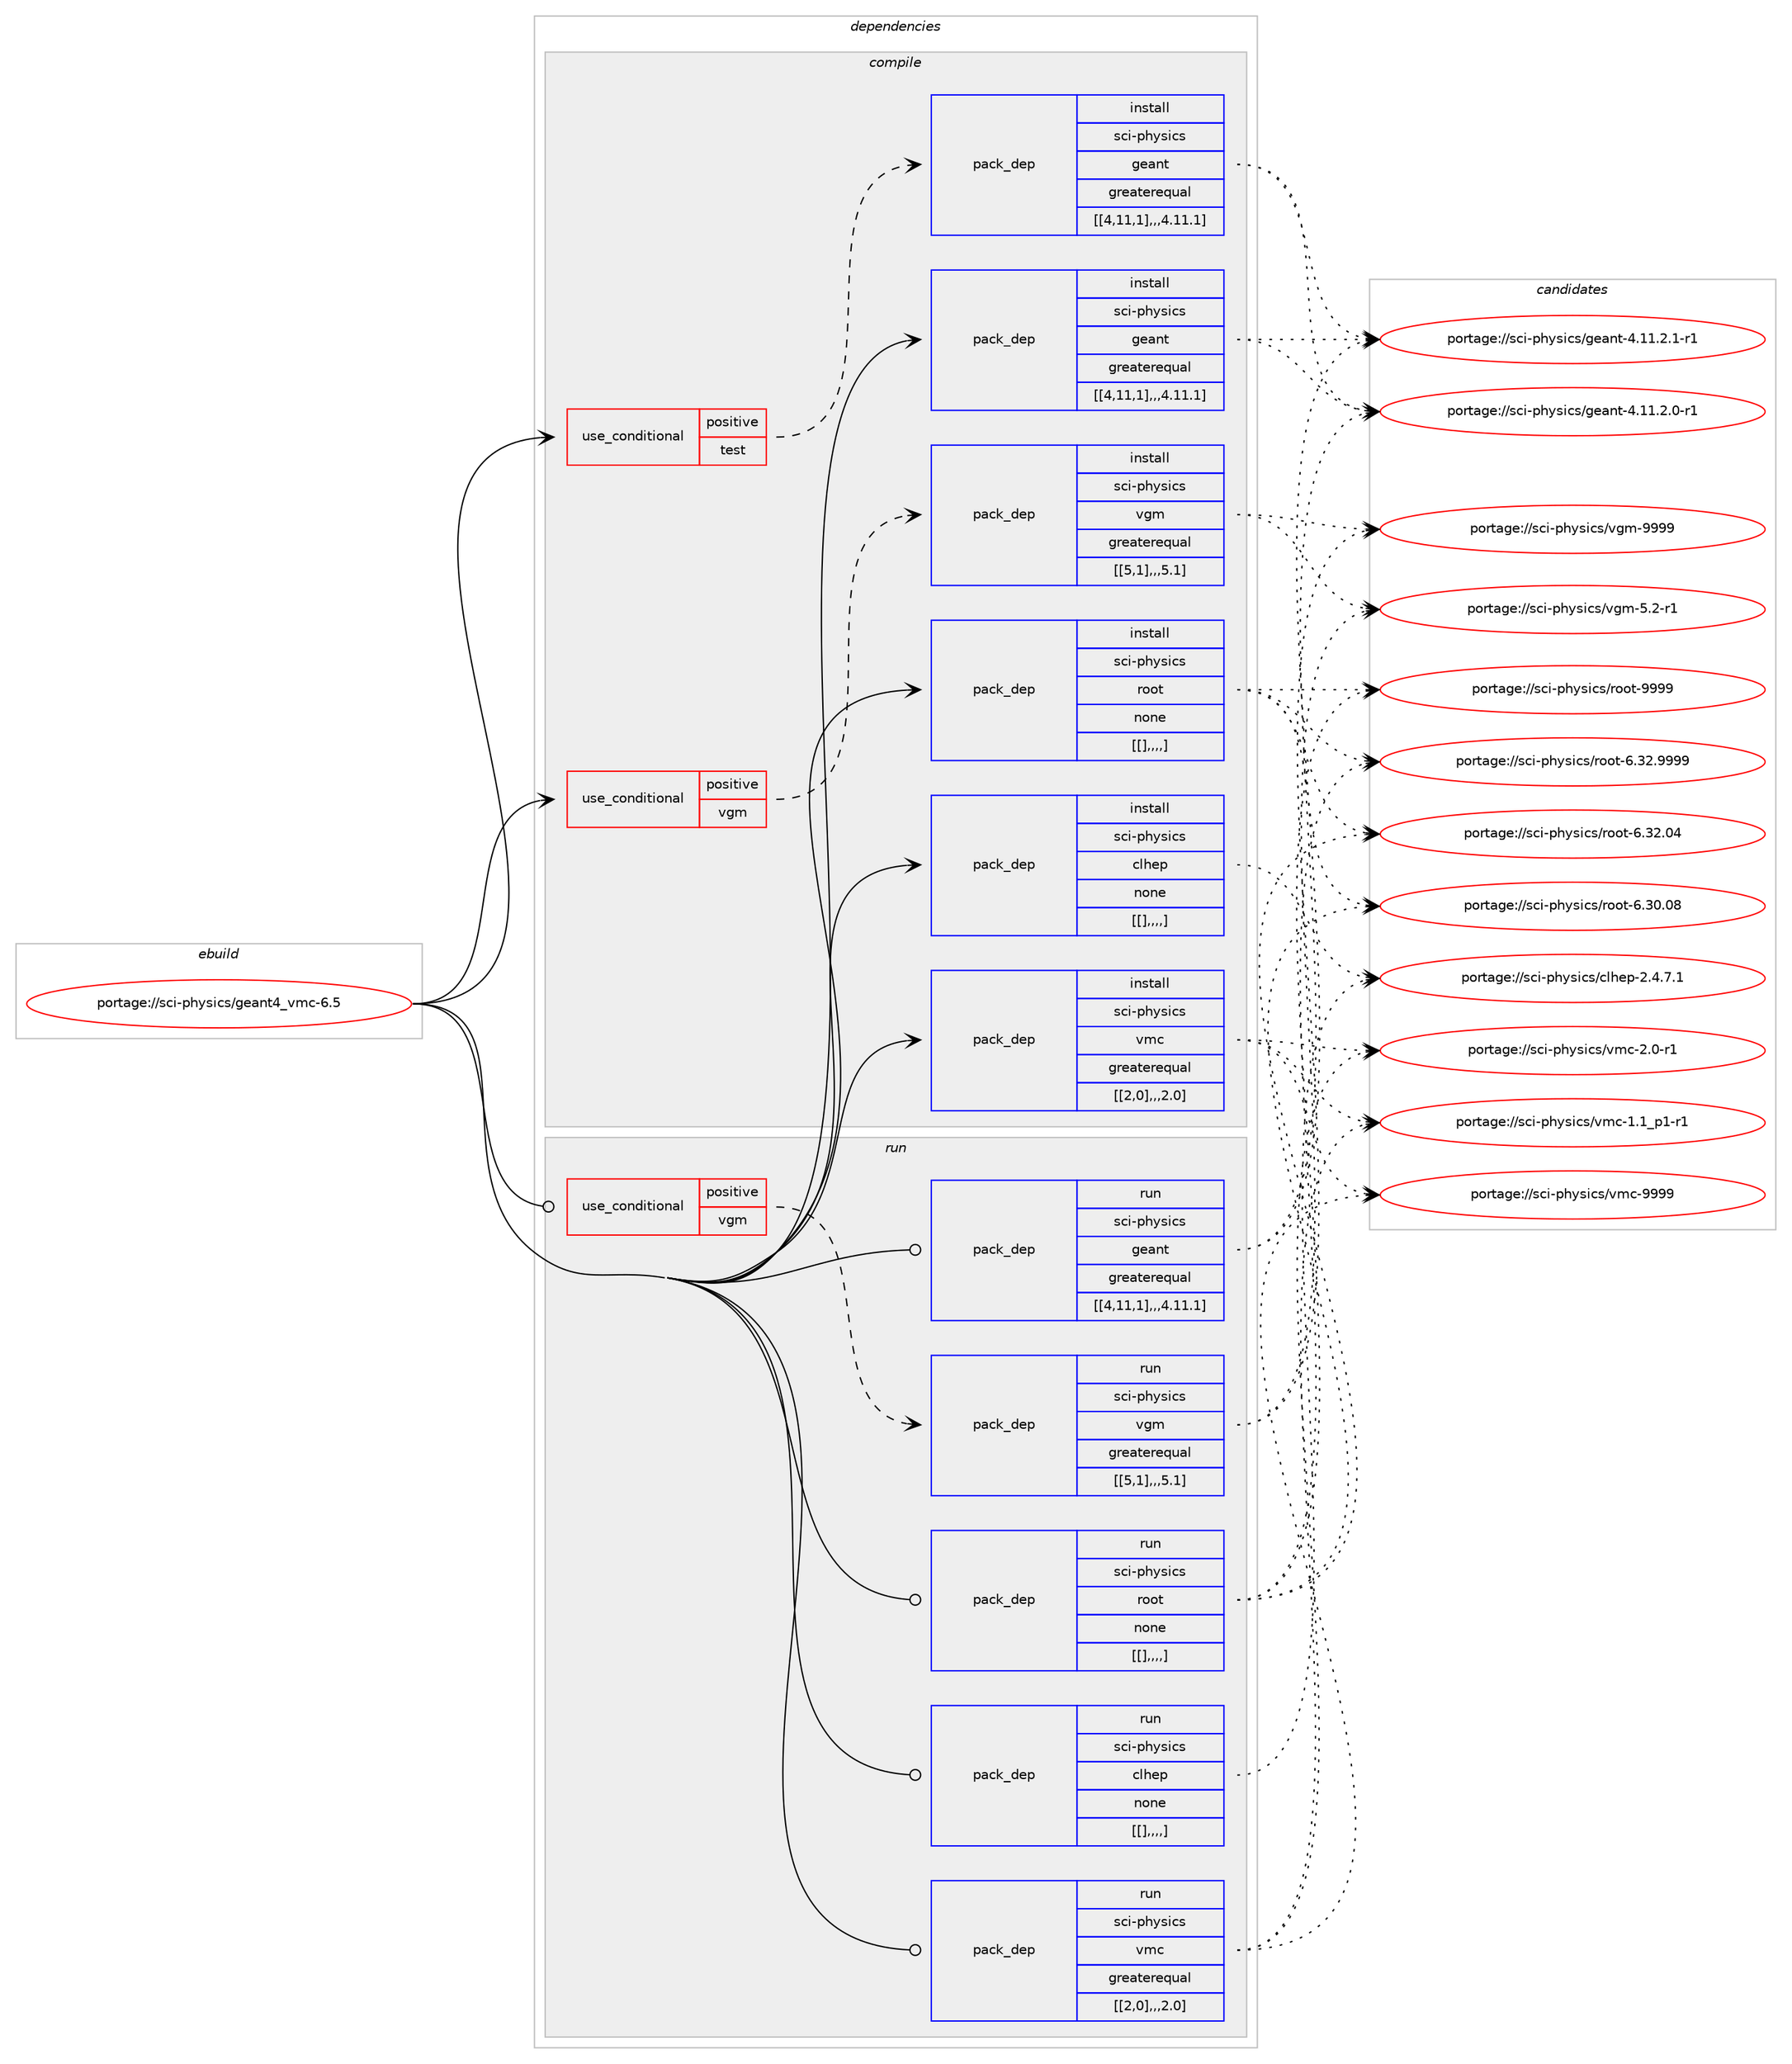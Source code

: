 digraph prolog {

# *************
# Graph options
# *************

newrank=true;
concentrate=true;
compound=true;
graph [rankdir=LR,fontname=Helvetica,fontsize=10,ranksep=1.5];#, ranksep=2.5, nodesep=0.2];
edge  [arrowhead=vee];
node  [fontname=Helvetica,fontsize=10];

# **********
# The ebuild
# **********

subgraph cluster_leftcol {
color=gray;
label=<<i>ebuild</i>>;
id [label="portage://sci-physics/geant4_vmc-6.5", color=red, width=4, href="../sci-physics/geant4_vmc-6.5.svg"];
}

# ****************
# The dependencies
# ****************

subgraph cluster_midcol {
color=gray;
label=<<i>dependencies</i>>;
subgraph cluster_compile {
fillcolor="#eeeeee";
style=filled;
label=<<i>compile</i>>;
subgraph cond112714 {
dependency420693 [label=<<TABLE BORDER="0" CELLBORDER="1" CELLSPACING="0" CELLPADDING="4"><TR><TD ROWSPAN="3" CELLPADDING="10">use_conditional</TD></TR><TR><TD>positive</TD></TR><TR><TD>test</TD></TR></TABLE>>, shape=none, color=red];
subgraph pack305057 {
dependency420694 [label=<<TABLE BORDER="0" CELLBORDER="1" CELLSPACING="0" CELLPADDING="4" WIDTH="220"><TR><TD ROWSPAN="6" CELLPADDING="30">pack_dep</TD></TR><TR><TD WIDTH="110">install</TD></TR><TR><TD>sci-physics</TD></TR><TR><TD>geant</TD></TR><TR><TD>greaterequal</TD></TR><TR><TD>[[4,11,1],,,4.11.1]</TD></TR></TABLE>>, shape=none, color=blue];
}
dependency420693:e -> dependency420694:w [weight=20,style="dashed",arrowhead="vee"];
}
id:e -> dependency420693:w [weight=20,style="solid",arrowhead="vee"];
subgraph cond112715 {
dependency420695 [label=<<TABLE BORDER="0" CELLBORDER="1" CELLSPACING="0" CELLPADDING="4"><TR><TD ROWSPAN="3" CELLPADDING="10">use_conditional</TD></TR><TR><TD>positive</TD></TR><TR><TD>vgm</TD></TR></TABLE>>, shape=none, color=red];
subgraph pack305058 {
dependency420696 [label=<<TABLE BORDER="0" CELLBORDER="1" CELLSPACING="0" CELLPADDING="4" WIDTH="220"><TR><TD ROWSPAN="6" CELLPADDING="30">pack_dep</TD></TR><TR><TD WIDTH="110">install</TD></TR><TR><TD>sci-physics</TD></TR><TR><TD>vgm</TD></TR><TR><TD>greaterequal</TD></TR><TR><TD>[[5,1],,,5.1]</TD></TR></TABLE>>, shape=none, color=blue];
}
dependency420695:e -> dependency420696:w [weight=20,style="dashed",arrowhead="vee"];
}
id:e -> dependency420695:w [weight=20,style="solid",arrowhead="vee"];
subgraph pack305059 {
dependency420697 [label=<<TABLE BORDER="0" CELLBORDER="1" CELLSPACING="0" CELLPADDING="4" WIDTH="220"><TR><TD ROWSPAN="6" CELLPADDING="30">pack_dep</TD></TR><TR><TD WIDTH="110">install</TD></TR><TR><TD>sci-physics</TD></TR><TR><TD>clhep</TD></TR><TR><TD>none</TD></TR><TR><TD>[[],,,,]</TD></TR></TABLE>>, shape=none, color=blue];
}
id:e -> dependency420697:w [weight=20,style="solid",arrowhead="vee"];
subgraph pack305060 {
dependency420698 [label=<<TABLE BORDER="0" CELLBORDER="1" CELLSPACING="0" CELLPADDING="4" WIDTH="220"><TR><TD ROWSPAN="6" CELLPADDING="30">pack_dep</TD></TR><TR><TD WIDTH="110">install</TD></TR><TR><TD>sci-physics</TD></TR><TR><TD>geant</TD></TR><TR><TD>greaterequal</TD></TR><TR><TD>[[4,11,1],,,4.11.1]</TD></TR></TABLE>>, shape=none, color=blue];
}
id:e -> dependency420698:w [weight=20,style="solid",arrowhead="vee"];
subgraph pack305061 {
dependency420699 [label=<<TABLE BORDER="0" CELLBORDER="1" CELLSPACING="0" CELLPADDING="4" WIDTH="220"><TR><TD ROWSPAN="6" CELLPADDING="30">pack_dep</TD></TR><TR><TD WIDTH="110">install</TD></TR><TR><TD>sci-physics</TD></TR><TR><TD>root</TD></TR><TR><TD>none</TD></TR><TR><TD>[[],,,,]</TD></TR></TABLE>>, shape=none, color=blue];
}
id:e -> dependency420699:w [weight=20,style="solid",arrowhead="vee"];
subgraph pack305062 {
dependency420700 [label=<<TABLE BORDER="0" CELLBORDER="1" CELLSPACING="0" CELLPADDING="4" WIDTH="220"><TR><TD ROWSPAN="6" CELLPADDING="30">pack_dep</TD></TR><TR><TD WIDTH="110">install</TD></TR><TR><TD>sci-physics</TD></TR><TR><TD>vmc</TD></TR><TR><TD>greaterequal</TD></TR><TR><TD>[[2,0],,,2.0]</TD></TR></TABLE>>, shape=none, color=blue];
}
id:e -> dependency420700:w [weight=20,style="solid",arrowhead="vee"];
}
subgraph cluster_compileandrun {
fillcolor="#eeeeee";
style=filled;
label=<<i>compile and run</i>>;
}
subgraph cluster_run {
fillcolor="#eeeeee";
style=filled;
label=<<i>run</i>>;
subgraph cond112716 {
dependency420701 [label=<<TABLE BORDER="0" CELLBORDER="1" CELLSPACING="0" CELLPADDING="4"><TR><TD ROWSPAN="3" CELLPADDING="10">use_conditional</TD></TR><TR><TD>positive</TD></TR><TR><TD>vgm</TD></TR></TABLE>>, shape=none, color=red];
subgraph pack305063 {
dependency420702 [label=<<TABLE BORDER="0" CELLBORDER="1" CELLSPACING="0" CELLPADDING="4" WIDTH="220"><TR><TD ROWSPAN="6" CELLPADDING="30">pack_dep</TD></TR><TR><TD WIDTH="110">run</TD></TR><TR><TD>sci-physics</TD></TR><TR><TD>vgm</TD></TR><TR><TD>greaterequal</TD></TR><TR><TD>[[5,1],,,5.1]</TD></TR></TABLE>>, shape=none, color=blue];
}
dependency420701:e -> dependency420702:w [weight=20,style="dashed",arrowhead="vee"];
}
id:e -> dependency420701:w [weight=20,style="solid",arrowhead="odot"];
subgraph pack305064 {
dependency420703 [label=<<TABLE BORDER="0" CELLBORDER="1" CELLSPACING="0" CELLPADDING="4" WIDTH="220"><TR><TD ROWSPAN="6" CELLPADDING="30">pack_dep</TD></TR><TR><TD WIDTH="110">run</TD></TR><TR><TD>sci-physics</TD></TR><TR><TD>clhep</TD></TR><TR><TD>none</TD></TR><TR><TD>[[],,,,]</TD></TR></TABLE>>, shape=none, color=blue];
}
id:e -> dependency420703:w [weight=20,style="solid",arrowhead="odot"];
subgraph pack305065 {
dependency420704 [label=<<TABLE BORDER="0" CELLBORDER="1" CELLSPACING="0" CELLPADDING="4" WIDTH="220"><TR><TD ROWSPAN="6" CELLPADDING="30">pack_dep</TD></TR><TR><TD WIDTH="110">run</TD></TR><TR><TD>sci-physics</TD></TR><TR><TD>geant</TD></TR><TR><TD>greaterequal</TD></TR><TR><TD>[[4,11,1],,,4.11.1]</TD></TR></TABLE>>, shape=none, color=blue];
}
id:e -> dependency420704:w [weight=20,style="solid",arrowhead="odot"];
subgraph pack305066 {
dependency420705 [label=<<TABLE BORDER="0" CELLBORDER="1" CELLSPACING="0" CELLPADDING="4" WIDTH="220"><TR><TD ROWSPAN="6" CELLPADDING="30">pack_dep</TD></TR><TR><TD WIDTH="110">run</TD></TR><TR><TD>sci-physics</TD></TR><TR><TD>root</TD></TR><TR><TD>none</TD></TR><TR><TD>[[],,,,]</TD></TR></TABLE>>, shape=none, color=blue];
}
id:e -> dependency420705:w [weight=20,style="solid",arrowhead="odot"];
subgraph pack305067 {
dependency420706 [label=<<TABLE BORDER="0" CELLBORDER="1" CELLSPACING="0" CELLPADDING="4" WIDTH="220"><TR><TD ROWSPAN="6" CELLPADDING="30">pack_dep</TD></TR><TR><TD WIDTH="110">run</TD></TR><TR><TD>sci-physics</TD></TR><TR><TD>vmc</TD></TR><TR><TD>greaterequal</TD></TR><TR><TD>[[2,0],,,2.0]</TD></TR></TABLE>>, shape=none, color=blue];
}
id:e -> dependency420706:w [weight=20,style="solid",arrowhead="odot"];
}
}

# **************
# The candidates
# **************

subgraph cluster_choices {
rank=same;
color=gray;
label=<<i>candidates</i>>;

subgraph choice305057 {
color=black;
nodesep=1;
choice11599105451121041211151059911547103101971101164552464949465046494511449 [label="portage://sci-physics/geant-4.11.2.1-r1", color=red, width=4,href="../sci-physics/geant-4.11.2.1-r1.svg"];
choice11599105451121041211151059911547103101971101164552464949465046484511449 [label="portage://sci-physics/geant-4.11.2.0-r1", color=red, width=4,href="../sci-physics/geant-4.11.2.0-r1.svg"];
dependency420694:e -> choice11599105451121041211151059911547103101971101164552464949465046494511449:w [style=dotted,weight="100"];
dependency420694:e -> choice11599105451121041211151059911547103101971101164552464949465046484511449:w [style=dotted,weight="100"];
}
subgraph choice305058 {
color=black;
nodesep=1;
choice115991054511210412111510599115471181031094557575757 [label="portage://sci-physics/vgm-9999", color=red, width=4,href="../sci-physics/vgm-9999.svg"];
choice11599105451121041211151059911547118103109455346504511449 [label="portage://sci-physics/vgm-5.2-r1", color=red, width=4,href="../sci-physics/vgm-5.2-r1.svg"];
dependency420696:e -> choice115991054511210412111510599115471181031094557575757:w [style=dotted,weight="100"];
dependency420696:e -> choice11599105451121041211151059911547118103109455346504511449:w [style=dotted,weight="100"];
}
subgraph choice305059 {
color=black;
nodesep=1;
choice11599105451121041211151059911547991081041011124550465246554649 [label="portage://sci-physics/clhep-2.4.7.1", color=red, width=4,href="../sci-physics/clhep-2.4.7.1.svg"];
dependency420697:e -> choice11599105451121041211151059911547991081041011124550465246554649:w [style=dotted,weight="100"];
}
subgraph choice305060 {
color=black;
nodesep=1;
choice11599105451121041211151059911547103101971101164552464949465046494511449 [label="portage://sci-physics/geant-4.11.2.1-r1", color=red, width=4,href="../sci-physics/geant-4.11.2.1-r1.svg"];
choice11599105451121041211151059911547103101971101164552464949465046484511449 [label="portage://sci-physics/geant-4.11.2.0-r1", color=red, width=4,href="../sci-physics/geant-4.11.2.0-r1.svg"];
dependency420698:e -> choice11599105451121041211151059911547103101971101164552464949465046494511449:w [style=dotted,weight="100"];
dependency420698:e -> choice11599105451121041211151059911547103101971101164552464949465046484511449:w [style=dotted,weight="100"];
}
subgraph choice305061 {
color=black;
nodesep=1;
choice115991054511210412111510599115471141111111164557575757 [label="portage://sci-physics/root-9999", color=red, width=4,href="../sci-physics/root-9999.svg"];
choice1159910545112104121115105991154711411111111645544651504657575757 [label="portage://sci-physics/root-6.32.9999", color=red, width=4,href="../sci-physics/root-6.32.9999.svg"];
choice115991054511210412111510599115471141111111164554465150464852 [label="portage://sci-physics/root-6.32.04", color=red, width=4,href="../sci-physics/root-6.32.04.svg"];
choice115991054511210412111510599115471141111111164554465148464856 [label="portage://sci-physics/root-6.30.08", color=red, width=4,href="../sci-physics/root-6.30.08.svg"];
dependency420699:e -> choice115991054511210412111510599115471141111111164557575757:w [style=dotted,weight="100"];
dependency420699:e -> choice1159910545112104121115105991154711411111111645544651504657575757:w [style=dotted,weight="100"];
dependency420699:e -> choice115991054511210412111510599115471141111111164554465150464852:w [style=dotted,weight="100"];
dependency420699:e -> choice115991054511210412111510599115471141111111164554465148464856:w [style=dotted,weight="100"];
}
subgraph choice305062 {
color=black;
nodesep=1;
choice11599105451121041211151059911547118109994557575757 [label="portage://sci-physics/vmc-9999", color=red, width=4,href="../sci-physics/vmc-9999.svg"];
choice1159910545112104121115105991154711810999455046484511449 [label="portage://sci-physics/vmc-2.0-r1", color=red, width=4,href="../sci-physics/vmc-2.0-r1.svg"];
choice11599105451121041211151059911547118109994549464995112494511449 [label="portage://sci-physics/vmc-1.1_p1-r1", color=red, width=4,href="../sci-physics/vmc-1.1_p1-r1.svg"];
dependency420700:e -> choice11599105451121041211151059911547118109994557575757:w [style=dotted,weight="100"];
dependency420700:e -> choice1159910545112104121115105991154711810999455046484511449:w [style=dotted,weight="100"];
dependency420700:e -> choice11599105451121041211151059911547118109994549464995112494511449:w [style=dotted,weight="100"];
}
subgraph choice305063 {
color=black;
nodesep=1;
choice115991054511210412111510599115471181031094557575757 [label="portage://sci-physics/vgm-9999", color=red, width=4,href="../sci-physics/vgm-9999.svg"];
choice11599105451121041211151059911547118103109455346504511449 [label="portage://sci-physics/vgm-5.2-r1", color=red, width=4,href="../sci-physics/vgm-5.2-r1.svg"];
dependency420702:e -> choice115991054511210412111510599115471181031094557575757:w [style=dotted,weight="100"];
dependency420702:e -> choice11599105451121041211151059911547118103109455346504511449:w [style=dotted,weight="100"];
}
subgraph choice305064 {
color=black;
nodesep=1;
choice11599105451121041211151059911547991081041011124550465246554649 [label="portage://sci-physics/clhep-2.4.7.1", color=red, width=4,href="../sci-physics/clhep-2.4.7.1.svg"];
dependency420703:e -> choice11599105451121041211151059911547991081041011124550465246554649:w [style=dotted,weight="100"];
}
subgraph choice305065 {
color=black;
nodesep=1;
choice11599105451121041211151059911547103101971101164552464949465046494511449 [label="portage://sci-physics/geant-4.11.2.1-r1", color=red, width=4,href="../sci-physics/geant-4.11.2.1-r1.svg"];
choice11599105451121041211151059911547103101971101164552464949465046484511449 [label="portage://sci-physics/geant-4.11.2.0-r1", color=red, width=4,href="../sci-physics/geant-4.11.2.0-r1.svg"];
dependency420704:e -> choice11599105451121041211151059911547103101971101164552464949465046494511449:w [style=dotted,weight="100"];
dependency420704:e -> choice11599105451121041211151059911547103101971101164552464949465046484511449:w [style=dotted,weight="100"];
}
subgraph choice305066 {
color=black;
nodesep=1;
choice115991054511210412111510599115471141111111164557575757 [label="portage://sci-physics/root-9999", color=red, width=4,href="../sci-physics/root-9999.svg"];
choice1159910545112104121115105991154711411111111645544651504657575757 [label="portage://sci-physics/root-6.32.9999", color=red, width=4,href="../sci-physics/root-6.32.9999.svg"];
choice115991054511210412111510599115471141111111164554465150464852 [label="portage://sci-physics/root-6.32.04", color=red, width=4,href="../sci-physics/root-6.32.04.svg"];
choice115991054511210412111510599115471141111111164554465148464856 [label="portage://sci-physics/root-6.30.08", color=red, width=4,href="../sci-physics/root-6.30.08.svg"];
dependency420705:e -> choice115991054511210412111510599115471141111111164557575757:w [style=dotted,weight="100"];
dependency420705:e -> choice1159910545112104121115105991154711411111111645544651504657575757:w [style=dotted,weight="100"];
dependency420705:e -> choice115991054511210412111510599115471141111111164554465150464852:w [style=dotted,weight="100"];
dependency420705:e -> choice115991054511210412111510599115471141111111164554465148464856:w [style=dotted,weight="100"];
}
subgraph choice305067 {
color=black;
nodesep=1;
choice11599105451121041211151059911547118109994557575757 [label="portage://sci-physics/vmc-9999", color=red, width=4,href="../sci-physics/vmc-9999.svg"];
choice1159910545112104121115105991154711810999455046484511449 [label="portage://sci-physics/vmc-2.0-r1", color=red, width=4,href="../sci-physics/vmc-2.0-r1.svg"];
choice11599105451121041211151059911547118109994549464995112494511449 [label="portage://sci-physics/vmc-1.1_p1-r1", color=red, width=4,href="../sci-physics/vmc-1.1_p1-r1.svg"];
dependency420706:e -> choice11599105451121041211151059911547118109994557575757:w [style=dotted,weight="100"];
dependency420706:e -> choice1159910545112104121115105991154711810999455046484511449:w [style=dotted,weight="100"];
dependency420706:e -> choice11599105451121041211151059911547118109994549464995112494511449:w [style=dotted,weight="100"];
}
}

}

